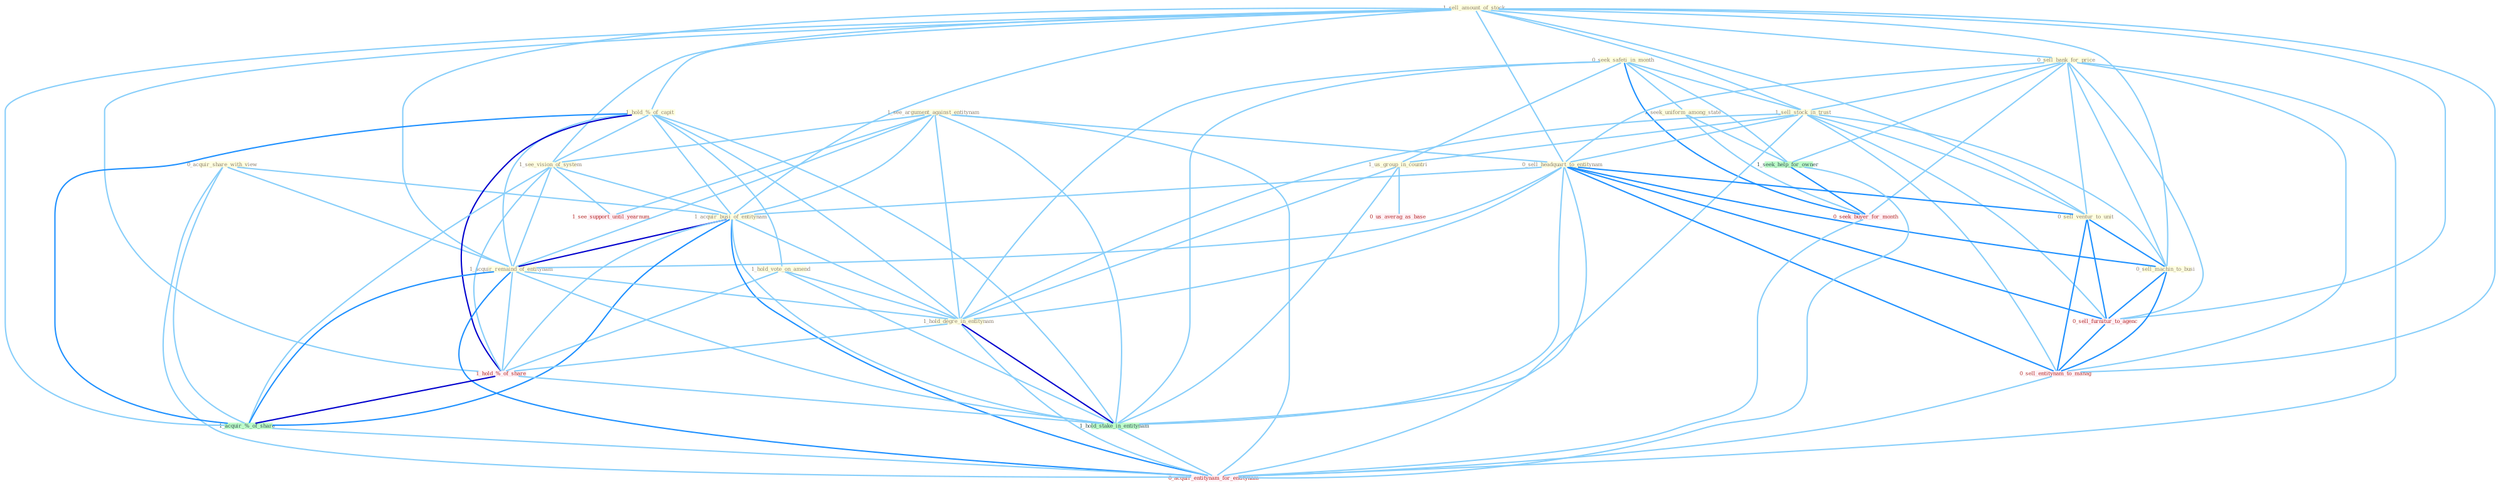Graph G{ 
    node
    [shape=polygon,style=filled,width=.5,height=.06,color="#BDFCC9",fixedsize=true,fontsize=4,
    fontcolor="#2f4f4f"];
    {node
    [color="#ffffe0", fontcolor="#8b7d6b"] "1_sell_amount_of_stock " "0_acquir_share_with_view " "0_seek_safeti_in_month " "1_seek_uniform_among_state " "0_sell_bank_for_price " "1_see_argument_against_entitynam " "1_hold_%_of_capit " "1_sell_stock_in_trust " "1_see_vision_of_system " "0_sell_headquart_to_entitynam " "1_hold_vote_on_amend " "0_sell_ventur_to_unit " "1_acquir_busi_of_entitynam " "1_acquir_remaind_of_entitynam " "0_sell_machin_to_busi " "1_us_group_in_countri " "1_hold_degre_in_entitynam "}
{node [color="#fff0f5", fontcolor="#b22222"] "1_hold_%_of_share " "0_seek_buyer_for_month " "1_see_support_until_yearnum " "0_sell_furnitur_to_agenc " "0_us_averag_as_base " "0_sell_entitynam_to_manag " "0_acquir_entitynam_for_entitynam "}
edge [color="#B0E2FF"];

	"1_sell_amount_of_stock " -- "0_sell_bank_for_price " [w="1", color="#87cefa" ];
	"1_sell_amount_of_stock " -- "1_hold_%_of_capit " [w="1", color="#87cefa" ];
	"1_sell_amount_of_stock " -- "1_sell_stock_in_trust " [w="1", color="#87cefa" ];
	"1_sell_amount_of_stock " -- "1_see_vision_of_system " [w="1", color="#87cefa" ];
	"1_sell_amount_of_stock " -- "0_sell_headquart_to_entitynam " [w="1", color="#87cefa" ];
	"1_sell_amount_of_stock " -- "0_sell_ventur_to_unit " [w="1", color="#87cefa" ];
	"1_sell_amount_of_stock " -- "1_acquir_busi_of_entitynam " [w="1", color="#87cefa" ];
	"1_sell_amount_of_stock " -- "1_acquir_remaind_of_entitynam " [w="1", color="#87cefa" ];
	"1_sell_amount_of_stock " -- "0_sell_machin_to_busi " [w="1", color="#87cefa" ];
	"1_sell_amount_of_stock " -- "1_hold_%_of_share " [w="1", color="#87cefa" ];
	"1_sell_amount_of_stock " -- "1_acquir_%_of_share " [w="1", color="#87cefa" ];
	"1_sell_amount_of_stock " -- "0_sell_furnitur_to_agenc " [w="1", color="#87cefa" ];
	"1_sell_amount_of_stock " -- "0_sell_entitynam_to_manag " [w="1", color="#87cefa" ];
	"0_acquir_share_with_view " -- "1_acquir_busi_of_entitynam " [w="1", color="#87cefa" ];
	"0_acquir_share_with_view " -- "1_acquir_remaind_of_entitynam " [w="1", color="#87cefa" ];
	"0_acquir_share_with_view " -- "1_acquir_%_of_share " [w="1", color="#87cefa" ];
	"0_acquir_share_with_view " -- "0_acquir_entitynam_for_entitynam " [w="1", color="#87cefa" ];
	"0_seek_safeti_in_month " -- "1_seek_uniform_among_state " [w="1", color="#87cefa" ];
	"0_seek_safeti_in_month " -- "1_sell_stock_in_trust " [w="1", color="#87cefa" ];
	"0_seek_safeti_in_month " -- "1_us_group_in_countri " [w="1", color="#87cefa" ];
	"0_seek_safeti_in_month " -- "1_hold_degre_in_entitynam " [w="1", color="#87cefa" ];
	"0_seek_safeti_in_month " -- "1_hold_stake_in_entitynam " [w="1", color="#87cefa" ];
	"0_seek_safeti_in_month " -- "1_seek_help_for_owner " [w="1", color="#87cefa" ];
	"0_seek_safeti_in_month " -- "0_seek_buyer_for_month " [w="2", color="#1e90ff" , len=0.8];
	"1_seek_uniform_among_state " -- "1_seek_help_for_owner " [w="1", color="#87cefa" ];
	"1_seek_uniform_among_state " -- "0_seek_buyer_for_month " [w="1", color="#87cefa" ];
	"0_sell_bank_for_price " -- "1_sell_stock_in_trust " [w="1", color="#87cefa" ];
	"0_sell_bank_for_price " -- "0_sell_headquart_to_entitynam " [w="1", color="#87cefa" ];
	"0_sell_bank_for_price " -- "0_sell_ventur_to_unit " [w="1", color="#87cefa" ];
	"0_sell_bank_for_price " -- "0_sell_machin_to_busi " [w="1", color="#87cefa" ];
	"0_sell_bank_for_price " -- "1_seek_help_for_owner " [w="1", color="#87cefa" ];
	"0_sell_bank_for_price " -- "0_seek_buyer_for_month " [w="1", color="#87cefa" ];
	"0_sell_bank_for_price " -- "0_sell_furnitur_to_agenc " [w="1", color="#87cefa" ];
	"0_sell_bank_for_price " -- "0_sell_entitynam_to_manag " [w="1", color="#87cefa" ];
	"0_sell_bank_for_price " -- "0_acquir_entitynam_for_entitynam " [w="1", color="#87cefa" ];
	"1_see_argument_against_entitynam " -- "1_see_vision_of_system " [w="1", color="#87cefa" ];
	"1_see_argument_against_entitynam " -- "0_sell_headquart_to_entitynam " [w="1", color="#87cefa" ];
	"1_see_argument_against_entitynam " -- "1_acquir_busi_of_entitynam " [w="1", color="#87cefa" ];
	"1_see_argument_against_entitynam " -- "1_acquir_remaind_of_entitynam " [w="1", color="#87cefa" ];
	"1_see_argument_against_entitynam " -- "1_hold_degre_in_entitynam " [w="1", color="#87cefa" ];
	"1_see_argument_against_entitynam " -- "1_hold_stake_in_entitynam " [w="1", color="#87cefa" ];
	"1_see_argument_against_entitynam " -- "1_see_support_until_yearnum " [w="1", color="#87cefa" ];
	"1_see_argument_against_entitynam " -- "0_acquir_entitynam_for_entitynam " [w="1", color="#87cefa" ];
	"1_hold_%_of_capit " -- "1_see_vision_of_system " [w="1", color="#87cefa" ];
	"1_hold_%_of_capit " -- "1_hold_vote_on_amend " [w="1", color="#87cefa" ];
	"1_hold_%_of_capit " -- "1_acquir_busi_of_entitynam " [w="1", color="#87cefa" ];
	"1_hold_%_of_capit " -- "1_acquir_remaind_of_entitynam " [w="1", color="#87cefa" ];
	"1_hold_%_of_capit " -- "1_hold_degre_in_entitynam " [w="1", color="#87cefa" ];
	"1_hold_%_of_capit " -- "1_hold_%_of_share " [w="3", color="#0000cd" , len=0.6];
	"1_hold_%_of_capit " -- "1_hold_stake_in_entitynam " [w="1", color="#87cefa" ];
	"1_hold_%_of_capit " -- "1_acquir_%_of_share " [w="2", color="#1e90ff" , len=0.8];
	"1_sell_stock_in_trust " -- "0_sell_headquart_to_entitynam " [w="1", color="#87cefa" ];
	"1_sell_stock_in_trust " -- "0_sell_ventur_to_unit " [w="1", color="#87cefa" ];
	"1_sell_stock_in_trust " -- "0_sell_machin_to_busi " [w="1", color="#87cefa" ];
	"1_sell_stock_in_trust " -- "1_us_group_in_countri " [w="1", color="#87cefa" ];
	"1_sell_stock_in_trust " -- "1_hold_degre_in_entitynam " [w="1", color="#87cefa" ];
	"1_sell_stock_in_trust " -- "1_hold_stake_in_entitynam " [w="1", color="#87cefa" ];
	"1_sell_stock_in_trust " -- "0_sell_furnitur_to_agenc " [w="1", color="#87cefa" ];
	"1_sell_stock_in_trust " -- "0_sell_entitynam_to_manag " [w="1", color="#87cefa" ];
	"1_see_vision_of_system " -- "1_acquir_busi_of_entitynam " [w="1", color="#87cefa" ];
	"1_see_vision_of_system " -- "1_acquir_remaind_of_entitynam " [w="1", color="#87cefa" ];
	"1_see_vision_of_system " -- "1_hold_%_of_share " [w="1", color="#87cefa" ];
	"1_see_vision_of_system " -- "1_acquir_%_of_share " [w="1", color="#87cefa" ];
	"1_see_vision_of_system " -- "1_see_support_until_yearnum " [w="1", color="#87cefa" ];
	"0_sell_headquart_to_entitynam " -- "0_sell_ventur_to_unit " [w="2", color="#1e90ff" , len=0.8];
	"0_sell_headquart_to_entitynam " -- "1_acquir_busi_of_entitynam " [w="1", color="#87cefa" ];
	"0_sell_headquart_to_entitynam " -- "1_acquir_remaind_of_entitynam " [w="1", color="#87cefa" ];
	"0_sell_headquart_to_entitynam " -- "0_sell_machin_to_busi " [w="2", color="#1e90ff" , len=0.8];
	"0_sell_headquart_to_entitynam " -- "1_hold_degre_in_entitynam " [w="1", color="#87cefa" ];
	"0_sell_headquart_to_entitynam " -- "1_hold_stake_in_entitynam " [w="1", color="#87cefa" ];
	"0_sell_headquart_to_entitynam " -- "0_sell_furnitur_to_agenc " [w="2", color="#1e90ff" , len=0.8];
	"0_sell_headquart_to_entitynam " -- "0_sell_entitynam_to_manag " [w="2", color="#1e90ff" , len=0.8];
	"0_sell_headquart_to_entitynam " -- "0_acquir_entitynam_for_entitynam " [w="1", color="#87cefa" ];
	"1_hold_vote_on_amend " -- "1_hold_degre_in_entitynam " [w="1", color="#87cefa" ];
	"1_hold_vote_on_amend " -- "1_hold_%_of_share " [w="1", color="#87cefa" ];
	"1_hold_vote_on_amend " -- "1_hold_stake_in_entitynam " [w="1", color="#87cefa" ];
	"0_sell_ventur_to_unit " -- "0_sell_machin_to_busi " [w="2", color="#1e90ff" , len=0.8];
	"0_sell_ventur_to_unit " -- "0_sell_furnitur_to_agenc " [w="2", color="#1e90ff" , len=0.8];
	"0_sell_ventur_to_unit " -- "0_sell_entitynam_to_manag " [w="2", color="#1e90ff" , len=0.8];
	"1_acquir_busi_of_entitynam " -- "1_acquir_remaind_of_entitynam " [w="3", color="#0000cd" , len=0.6];
	"1_acquir_busi_of_entitynam " -- "1_hold_degre_in_entitynam " [w="1", color="#87cefa" ];
	"1_acquir_busi_of_entitynam " -- "1_hold_%_of_share " [w="1", color="#87cefa" ];
	"1_acquir_busi_of_entitynam " -- "1_hold_stake_in_entitynam " [w="1", color="#87cefa" ];
	"1_acquir_busi_of_entitynam " -- "1_acquir_%_of_share " [w="2", color="#1e90ff" , len=0.8];
	"1_acquir_busi_of_entitynam " -- "0_acquir_entitynam_for_entitynam " [w="2", color="#1e90ff" , len=0.8];
	"1_acquir_remaind_of_entitynam " -- "1_hold_degre_in_entitynam " [w="1", color="#87cefa" ];
	"1_acquir_remaind_of_entitynam " -- "1_hold_%_of_share " [w="1", color="#87cefa" ];
	"1_acquir_remaind_of_entitynam " -- "1_hold_stake_in_entitynam " [w="1", color="#87cefa" ];
	"1_acquir_remaind_of_entitynam " -- "1_acquir_%_of_share " [w="2", color="#1e90ff" , len=0.8];
	"1_acquir_remaind_of_entitynam " -- "0_acquir_entitynam_for_entitynam " [w="2", color="#1e90ff" , len=0.8];
	"0_sell_machin_to_busi " -- "0_sell_furnitur_to_agenc " [w="2", color="#1e90ff" , len=0.8];
	"0_sell_machin_to_busi " -- "0_sell_entitynam_to_manag " [w="2", color="#1e90ff" , len=0.8];
	"1_us_group_in_countri " -- "1_hold_degre_in_entitynam " [w="1", color="#87cefa" ];
	"1_us_group_in_countri " -- "1_hold_stake_in_entitynam " [w="1", color="#87cefa" ];
	"1_us_group_in_countri " -- "0_us_averag_as_base " [w="1", color="#87cefa" ];
	"1_hold_degre_in_entitynam " -- "1_hold_%_of_share " [w="1", color="#87cefa" ];
	"1_hold_degre_in_entitynam " -- "1_hold_stake_in_entitynam " [w="3", color="#0000cd" , len=0.6];
	"1_hold_degre_in_entitynam " -- "0_acquir_entitynam_for_entitynam " [w="1", color="#87cefa" ];
	"1_hold_%_of_share " -- "1_hold_stake_in_entitynam " [w="1", color="#87cefa" ];
	"1_hold_%_of_share " -- "1_acquir_%_of_share " [w="3", color="#0000cd" , len=0.6];
	"1_hold_stake_in_entitynam " -- "0_acquir_entitynam_for_entitynam " [w="1", color="#87cefa" ];
	"1_seek_help_for_owner " -- "0_seek_buyer_for_month " [w="2", color="#1e90ff" , len=0.8];
	"1_seek_help_for_owner " -- "0_acquir_entitynam_for_entitynam " [w="1", color="#87cefa" ];
	"0_seek_buyer_for_month " -- "0_acquir_entitynam_for_entitynam " [w="1", color="#87cefa" ];
	"1_acquir_%_of_share " -- "0_acquir_entitynam_for_entitynam " [w="1", color="#87cefa" ];
	"0_sell_furnitur_to_agenc " -- "0_sell_entitynam_to_manag " [w="2", color="#1e90ff" , len=0.8];
	"0_sell_entitynam_to_manag " -- "0_acquir_entitynam_for_entitynam " [w="1", color="#87cefa" ];
}